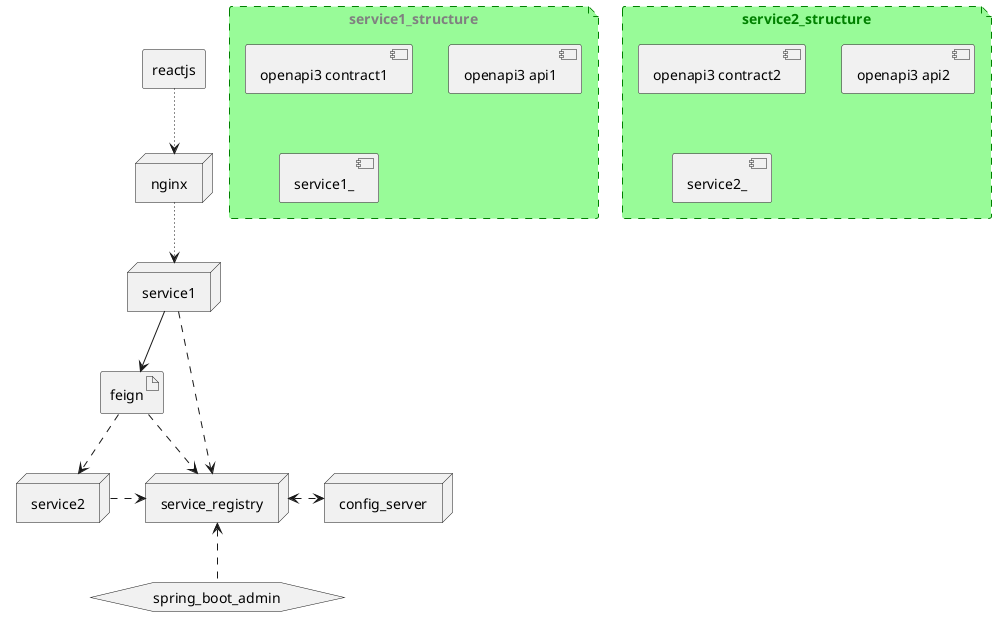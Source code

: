 @startuml

agent reactjs
node nginx
node config_server
node service_registry
hexagon spring_boot_admin

artifact feign
node service1
node service2

reactjs ~~> nginx
nginx  ~~> service1
service1 --> feign

feign .ri.> service_registry
service1 .ri.> service_registry
service2 .ri.> service_registry

config_server <.le.> service_registry
spring_boot_admin .up.> service_registry

feign ..>service2

file  service1_structure #palegreen;line:green;line.dashed;text:gray {
    [openapi3 contract1]
    [openapi3 api1]
    [service1_]
}

file  service2_structure #palegreen;line:green;line.dashed;text:green {
    [openapi3 contract2]
    [openapi3 api2]
    [service2_]
}
@enduml